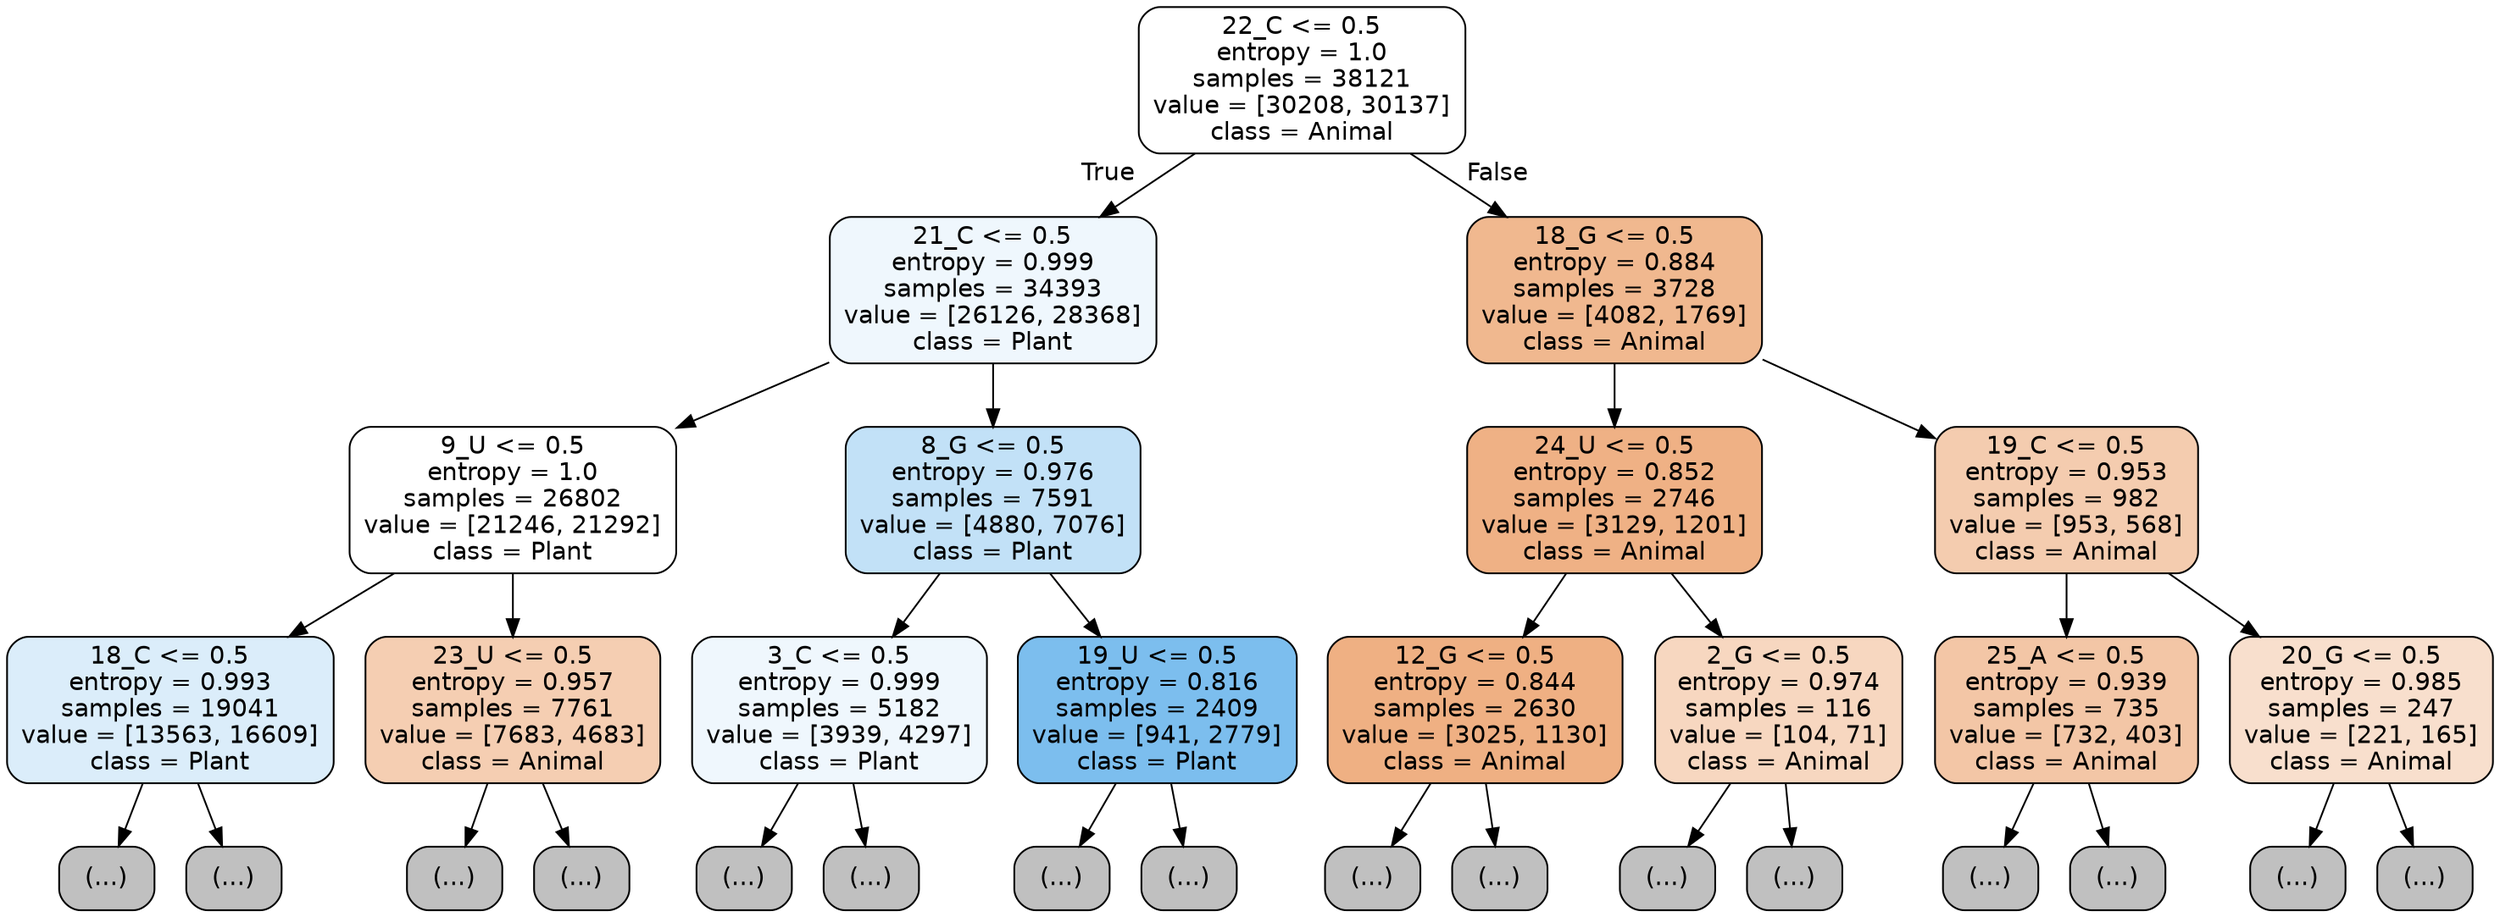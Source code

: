 digraph Tree {
node [shape=box, style="filled, rounded", color="black", fontname="helvetica"] ;
edge [fontname="helvetica"] ;
0 [label="22_C <= 0.5\nentropy = 1.0\nsamples = 38121\nvalue = [30208, 30137]\nclass = Animal", fillcolor="#ffffff"] ;
1 [label="21_C <= 0.5\nentropy = 0.999\nsamples = 34393\nvalue = [26126, 28368]\nclass = Plant", fillcolor="#eff7fd"] ;
0 -> 1 [labeldistance=2.5, labelangle=45, headlabel="True"] ;
2 [label="9_U <= 0.5\nentropy = 1.0\nsamples = 26802\nvalue = [21246, 21292]\nclass = Plant", fillcolor="#ffffff"] ;
1 -> 2 ;
3 [label="18_C <= 0.5\nentropy = 0.993\nsamples = 19041\nvalue = [13563, 16609]\nclass = Plant", fillcolor="#dbedfa"] ;
2 -> 3 ;
4 [label="(...)", fillcolor="#C0C0C0"] ;
3 -> 4 ;
6749 [label="(...)", fillcolor="#C0C0C0"] ;
3 -> 6749 ;
8708 [label="23_U <= 0.5\nentropy = 0.957\nsamples = 7761\nvalue = [7683, 4683]\nclass = Animal", fillcolor="#f5ceb2"] ;
2 -> 8708 ;
8709 [label="(...)", fillcolor="#C0C0C0"] ;
8708 -> 8709 ;
12024 [label="(...)", fillcolor="#C0C0C0"] ;
8708 -> 12024 ;
12149 [label="8_G <= 0.5\nentropy = 0.976\nsamples = 7591\nvalue = [4880, 7076]\nclass = Plant", fillcolor="#c2e1f7"] ;
1 -> 12149 ;
12150 [label="3_C <= 0.5\nentropy = 0.999\nsamples = 5182\nvalue = [3939, 4297]\nclass = Plant", fillcolor="#eff7fd"] ;
12149 -> 12150 ;
12151 [label="(...)", fillcolor="#C0C0C0"] ;
12150 -> 12151 ;
13904 [label="(...)", fillcolor="#C0C0C0"] ;
12150 -> 13904 ;
14333 [label="19_U <= 0.5\nentropy = 0.816\nsamples = 2409\nvalue = [941, 2779]\nclass = Plant", fillcolor="#7cbeee"] ;
12149 -> 14333 ;
14334 [label="(...)", fillcolor="#C0C0C0"] ;
14333 -> 14334 ;
14985 [label="(...)", fillcolor="#C0C0C0"] ;
14333 -> 14985 ;
15194 [label="18_G <= 0.5\nentropy = 0.884\nsamples = 3728\nvalue = [4082, 1769]\nclass = Animal", fillcolor="#f0b88f"] ;
0 -> 15194 [labeldistance=2.5, labelangle=-45, headlabel="False"] ;
15195 [label="24_U <= 0.5\nentropy = 0.852\nsamples = 2746\nvalue = [3129, 1201]\nclass = Animal", fillcolor="#efb185"] ;
15194 -> 15195 ;
15196 [label="12_G <= 0.5\nentropy = 0.844\nsamples = 2630\nvalue = [3025, 1130]\nclass = Animal", fillcolor="#efb083"] ;
15195 -> 15196 ;
15197 [label="(...)", fillcolor="#C0C0C0"] ;
15196 -> 15197 ;
16140 [label="(...)", fillcolor="#C0C0C0"] ;
15196 -> 16140 ;
16485 [label="2_G <= 0.5\nentropy = 0.974\nsamples = 116\nvalue = [104, 71]\nclass = Animal", fillcolor="#f7d7c0"] ;
15195 -> 16485 ;
16486 [label="(...)", fillcolor="#C0C0C0"] ;
16485 -> 16486 ;
16549 [label="(...)", fillcolor="#C0C0C0"] ;
16485 -> 16549 ;
16578 [label="19_C <= 0.5\nentropy = 0.953\nsamples = 982\nvalue = [953, 568]\nclass = Animal", fillcolor="#f4ccaf"] ;
15194 -> 16578 ;
16579 [label="25_A <= 0.5\nentropy = 0.939\nsamples = 735\nvalue = [732, 403]\nclass = Animal", fillcolor="#f3c6a6"] ;
16578 -> 16579 ;
16580 [label="(...)", fillcolor="#C0C0C0"] ;
16579 -> 16580 ;
16981 [label="(...)", fillcolor="#C0C0C0"] ;
16579 -> 16981 ;
16992 [label="20_G <= 0.5\nentropy = 0.985\nsamples = 247\nvalue = [221, 165]\nclass = Animal", fillcolor="#f8dfcd"] ;
16578 -> 16992 ;
16993 [label="(...)", fillcolor="#C0C0C0"] ;
16992 -> 16993 ;
17128 [label="(...)", fillcolor="#C0C0C0"] ;
16992 -> 17128 ;
}